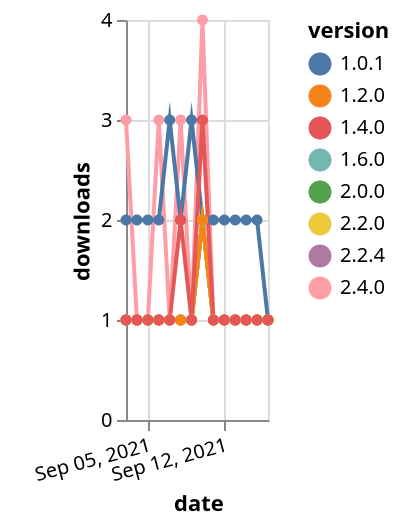 {"$schema": "https://vega.github.io/schema/vega-lite/v5.json", "description": "A simple bar chart with embedded data.", "data": {"values": [{"date": "2021-09-03", "total": 559, "delta": 1, "version": "1.6.0"}, {"date": "2021-09-04", "total": 560, "delta": 1, "version": "1.6.0"}, {"date": "2021-09-05", "total": 561, "delta": 1, "version": "1.6.0"}, {"date": "2021-09-06", "total": 562, "delta": 1, "version": "1.6.0"}, {"date": "2021-09-07", "total": 563, "delta": 1, "version": "1.6.0"}, {"date": "2021-09-08", "total": 564, "delta": 1, "version": "1.6.0"}, {"date": "2021-09-09", "total": 565, "delta": 1, "version": "1.6.0"}, {"date": "2021-09-10", "total": 567, "delta": 2, "version": "1.6.0"}, {"date": "2021-09-11", "total": 568, "delta": 1, "version": "1.6.0"}, {"date": "2021-09-12", "total": 569, "delta": 1, "version": "1.6.0"}, {"date": "2021-09-13", "total": 570, "delta": 1, "version": "1.6.0"}, {"date": "2021-09-14", "total": 571, "delta": 1, "version": "1.6.0"}, {"date": "2021-09-15", "total": 572, "delta": 1, "version": "1.6.0"}, {"date": "2021-09-16", "total": 573, "delta": 1, "version": "1.6.0"}, {"date": "2021-09-03", "total": 128, "delta": 3, "version": "2.4.0"}, {"date": "2021-09-04", "total": 129, "delta": 1, "version": "2.4.0"}, {"date": "2021-09-05", "total": 130, "delta": 1, "version": "2.4.0"}, {"date": "2021-09-06", "total": 133, "delta": 3, "version": "2.4.0"}, {"date": "2021-09-07", "total": 134, "delta": 1, "version": "2.4.0"}, {"date": "2021-09-08", "total": 137, "delta": 3, "version": "2.4.0"}, {"date": "2021-09-09", "total": 138, "delta": 1, "version": "2.4.0"}, {"date": "2021-09-10", "total": 142, "delta": 4, "version": "2.4.0"}, {"date": "2021-09-11", "total": 143, "delta": 1, "version": "2.4.0"}, {"date": "2021-09-12", "total": 144, "delta": 1, "version": "2.4.0"}, {"date": "2021-09-13", "total": 145, "delta": 1, "version": "2.4.0"}, {"date": "2021-09-14", "total": 146, "delta": 1, "version": "2.4.0"}, {"date": "2021-09-15", "total": 147, "delta": 1, "version": "2.4.0"}, {"date": "2021-09-16", "total": 148, "delta": 1, "version": "2.4.0"}, {"date": "2021-09-03", "total": 2271, "delta": 2, "version": "1.0.1"}, {"date": "2021-09-04", "total": 2273, "delta": 2, "version": "1.0.1"}, {"date": "2021-09-05", "total": 2275, "delta": 2, "version": "1.0.1"}, {"date": "2021-09-06", "total": 2277, "delta": 2, "version": "1.0.1"}, {"date": "2021-09-07", "total": 2280, "delta": 3, "version": "1.0.1"}, {"date": "2021-09-08", "total": 2282, "delta": 2, "version": "1.0.1"}, {"date": "2021-09-09", "total": 2285, "delta": 3, "version": "1.0.1"}, {"date": "2021-09-10", "total": 2287, "delta": 2, "version": "1.0.1"}, {"date": "2021-09-11", "total": 2289, "delta": 2, "version": "1.0.1"}, {"date": "2021-09-12", "total": 2291, "delta": 2, "version": "1.0.1"}, {"date": "2021-09-13", "total": 2293, "delta": 2, "version": "1.0.1"}, {"date": "2021-09-14", "total": 2295, "delta": 2, "version": "1.0.1"}, {"date": "2021-09-15", "total": 2297, "delta": 2, "version": "1.0.1"}, {"date": "2021-09-16", "total": 2298, "delta": 1, "version": "1.0.1"}, {"date": "2021-09-03", "total": 152, "delta": 1, "version": "2.2.4"}, {"date": "2021-09-04", "total": 153, "delta": 1, "version": "2.2.4"}, {"date": "2021-09-05", "total": 154, "delta": 1, "version": "2.2.4"}, {"date": "2021-09-06", "total": 155, "delta": 1, "version": "2.2.4"}, {"date": "2021-09-07", "total": 156, "delta": 1, "version": "2.2.4"}, {"date": "2021-09-08", "total": 157, "delta": 1, "version": "2.2.4"}, {"date": "2021-09-09", "total": 158, "delta": 1, "version": "2.2.4"}, {"date": "2021-09-10", "total": 160, "delta": 2, "version": "2.2.4"}, {"date": "2021-09-11", "total": 161, "delta": 1, "version": "2.2.4"}, {"date": "2021-09-12", "total": 162, "delta": 1, "version": "2.2.4"}, {"date": "2021-09-13", "total": 163, "delta": 1, "version": "2.2.4"}, {"date": "2021-09-14", "total": 164, "delta": 1, "version": "2.2.4"}, {"date": "2021-09-15", "total": 165, "delta": 1, "version": "2.2.4"}, {"date": "2021-09-16", "total": 166, "delta": 1, "version": "2.2.4"}, {"date": "2021-09-03", "total": 195, "delta": 1, "version": "2.0.0"}, {"date": "2021-09-04", "total": 196, "delta": 1, "version": "2.0.0"}, {"date": "2021-09-05", "total": 197, "delta": 1, "version": "2.0.0"}, {"date": "2021-09-06", "total": 198, "delta": 1, "version": "2.0.0"}, {"date": "2021-09-07", "total": 199, "delta": 1, "version": "2.0.0"}, {"date": "2021-09-08", "total": 200, "delta": 1, "version": "2.0.0"}, {"date": "2021-09-09", "total": 201, "delta": 1, "version": "2.0.0"}, {"date": "2021-09-10", "total": 203, "delta": 2, "version": "2.0.0"}, {"date": "2021-09-11", "total": 204, "delta": 1, "version": "2.0.0"}, {"date": "2021-09-12", "total": 205, "delta": 1, "version": "2.0.0"}, {"date": "2021-09-13", "total": 206, "delta": 1, "version": "2.0.0"}, {"date": "2021-09-14", "total": 207, "delta": 1, "version": "2.0.0"}, {"date": "2021-09-15", "total": 208, "delta": 1, "version": "2.0.0"}, {"date": "2021-09-16", "total": 209, "delta": 1, "version": "2.0.0"}, {"date": "2021-09-03", "total": 171, "delta": 1, "version": "2.2.0"}, {"date": "2021-09-04", "total": 172, "delta": 1, "version": "2.2.0"}, {"date": "2021-09-05", "total": 173, "delta": 1, "version": "2.2.0"}, {"date": "2021-09-06", "total": 174, "delta": 1, "version": "2.2.0"}, {"date": "2021-09-07", "total": 175, "delta": 1, "version": "2.2.0"}, {"date": "2021-09-08", "total": 176, "delta": 1, "version": "2.2.0"}, {"date": "2021-09-09", "total": 177, "delta": 1, "version": "2.2.0"}, {"date": "2021-09-10", "total": 179, "delta": 2, "version": "2.2.0"}, {"date": "2021-09-11", "total": 180, "delta": 1, "version": "2.2.0"}, {"date": "2021-09-12", "total": 181, "delta": 1, "version": "2.2.0"}, {"date": "2021-09-13", "total": 182, "delta": 1, "version": "2.2.0"}, {"date": "2021-09-14", "total": 183, "delta": 1, "version": "2.2.0"}, {"date": "2021-09-15", "total": 184, "delta": 1, "version": "2.2.0"}, {"date": "2021-09-16", "total": 185, "delta": 1, "version": "2.2.0"}, {"date": "2021-09-03", "total": 288, "delta": 1, "version": "1.2.0"}, {"date": "2021-09-04", "total": 289, "delta": 1, "version": "1.2.0"}, {"date": "2021-09-05", "total": 290, "delta": 1, "version": "1.2.0"}, {"date": "2021-09-06", "total": 291, "delta": 1, "version": "1.2.0"}, {"date": "2021-09-07", "total": 292, "delta": 1, "version": "1.2.0"}, {"date": "2021-09-08", "total": 293, "delta": 1, "version": "1.2.0"}, {"date": "2021-09-09", "total": 294, "delta": 1, "version": "1.2.0"}, {"date": "2021-09-10", "total": 296, "delta": 2, "version": "1.2.0"}, {"date": "2021-09-11", "total": 297, "delta": 1, "version": "1.2.0"}, {"date": "2021-09-12", "total": 298, "delta": 1, "version": "1.2.0"}, {"date": "2021-09-13", "total": 299, "delta": 1, "version": "1.2.0"}, {"date": "2021-09-14", "total": 300, "delta": 1, "version": "1.2.0"}, {"date": "2021-09-15", "total": 301, "delta": 1, "version": "1.2.0"}, {"date": "2021-09-16", "total": 302, "delta": 1, "version": "1.2.0"}, {"date": "2021-09-03", "total": 228, "delta": 1, "version": "1.4.0"}, {"date": "2021-09-04", "total": 229, "delta": 1, "version": "1.4.0"}, {"date": "2021-09-05", "total": 230, "delta": 1, "version": "1.4.0"}, {"date": "2021-09-06", "total": 231, "delta": 1, "version": "1.4.0"}, {"date": "2021-09-07", "total": 232, "delta": 1, "version": "1.4.0"}, {"date": "2021-09-08", "total": 234, "delta": 2, "version": "1.4.0"}, {"date": "2021-09-09", "total": 235, "delta": 1, "version": "1.4.0"}, {"date": "2021-09-10", "total": 238, "delta": 3, "version": "1.4.0"}, {"date": "2021-09-11", "total": 239, "delta": 1, "version": "1.4.0"}, {"date": "2021-09-12", "total": 240, "delta": 1, "version": "1.4.0"}, {"date": "2021-09-13", "total": 241, "delta": 1, "version": "1.4.0"}, {"date": "2021-09-14", "total": 242, "delta": 1, "version": "1.4.0"}, {"date": "2021-09-15", "total": 243, "delta": 1, "version": "1.4.0"}, {"date": "2021-09-16", "total": 244, "delta": 1, "version": "1.4.0"}]}, "width": "container", "mark": {"type": "line", "point": {"filled": true}}, "encoding": {"x": {"field": "date", "type": "temporal", "timeUnit": "yearmonthdate", "title": "date", "axis": {"labelAngle": -15}}, "y": {"field": "delta", "type": "quantitative", "title": "downloads"}, "color": {"field": "version", "type": "nominal"}, "tooltip": {"field": "delta"}}}